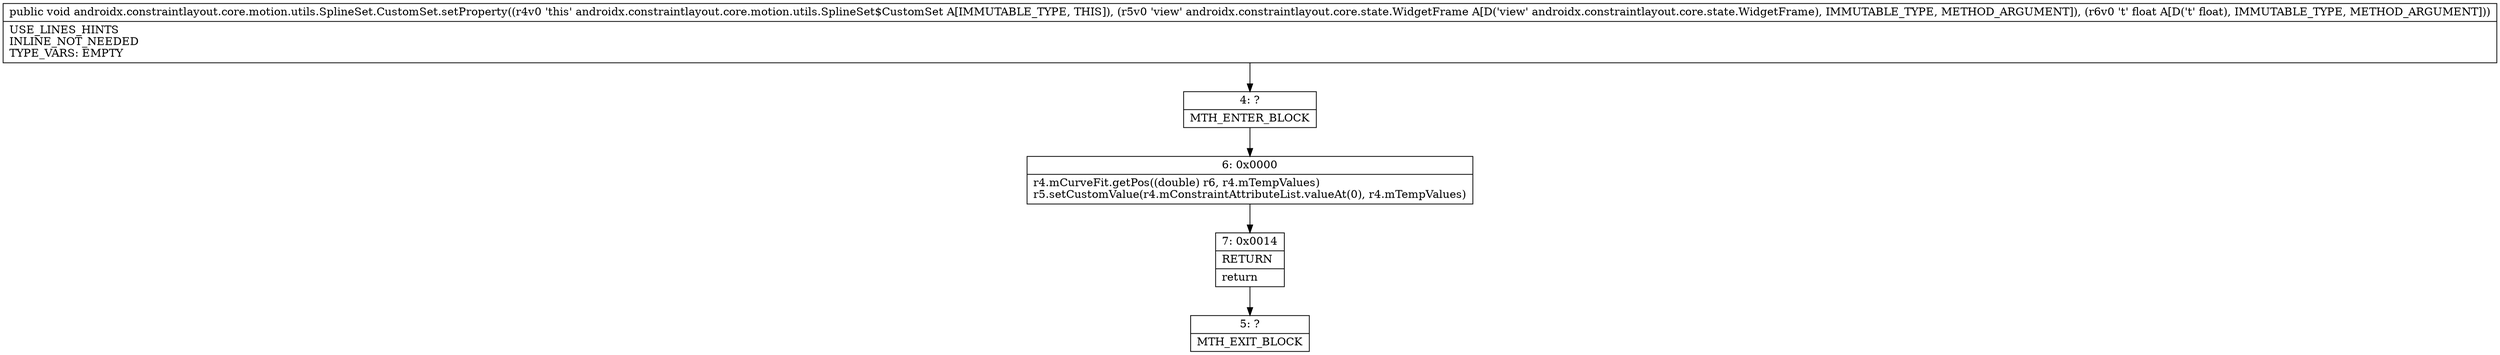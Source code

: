 digraph "CFG forandroidx.constraintlayout.core.motion.utils.SplineSet.CustomSet.setProperty(Landroidx\/constraintlayout\/core\/state\/WidgetFrame;F)V" {
Node_4 [shape=record,label="{4\:\ ?|MTH_ENTER_BLOCK\l}"];
Node_6 [shape=record,label="{6\:\ 0x0000|r4.mCurveFit.getPos((double) r6, r4.mTempValues)\lr5.setCustomValue(r4.mConstraintAttributeList.valueAt(0), r4.mTempValues)\l}"];
Node_7 [shape=record,label="{7\:\ 0x0014|RETURN\l|return\l}"];
Node_5 [shape=record,label="{5\:\ ?|MTH_EXIT_BLOCK\l}"];
MethodNode[shape=record,label="{public void androidx.constraintlayout.core.motion.utils.SplineSet.CustomSet.setProperty((r4v0 'this' androidx.constraintlayout.core.motion.utils.SplineSet$CustomSet A[IMMUTABLE_TYPE, THIS]), (r5v0 'view' androidx.constraintlayout.core.state.WidgetFrame A[D('view' androidx.constraintlayout.core.state.WidgetFrame), IMMUTABLE_TYPE, METHOD_ARGUMENT]), (r6v0 't' float A[D('t' float), IMMUTABLE_TYPE, METHOD_ARGUMENT]))  | USE_LINES_HINTS\lINLINE_NOT_NEEDED\lTYPE_VARS: EMPTY\l}"];
MethodNode -> Node_4;Node_4 -> Node_6;
Node_6 -> Node_7;
Node_7 -> Node_5;
}

